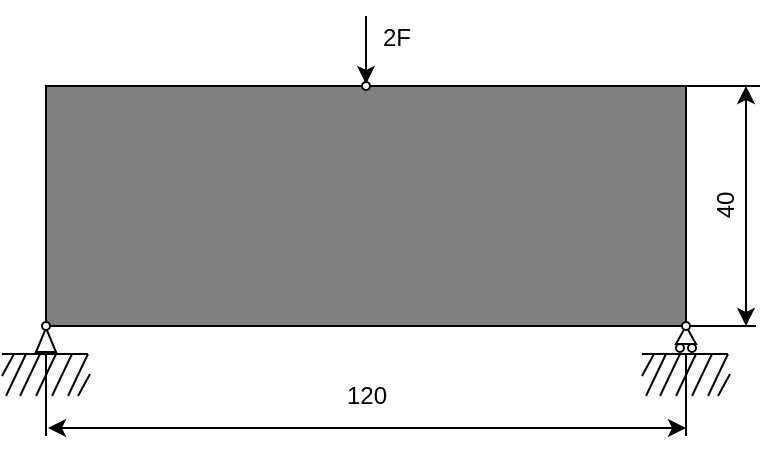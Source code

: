 <mxfile version="26.2.12">
  <diagram name="第 1 页" id="ymwS_IY8MIXRyYueqAV2">
    <mxGraphModel dx="788" dy="468" grid="1" gridSize="10" guides="1" tooltips="1" connect="1" arrows="1" fold="1" page="1" pageScale="1" pageWidth="1169" pageHeight="827" math="0" shadow="0">
      <root>
        <mxCell id="0" />
        <mxCell id="1" parent="0" />
        <mxCell id="MRQA57uDgicTAVU72iBn-24" value="" style="triangle;whiteSpace=wrap;html=1;direction=north;strokeWidth=1;" parent="1" vertex="1">
          <mxGeometry x="755" y="379" width="10" height="9" as="geometry" />
        </mxCell>
        <mxCell id="_RP0dMVc5jquQAwwALMM-1" value="" style="rounded=0;whiteSpace=wrap;html=1;fillStyle=auto;fillColor=#808080;" parent="1" vertex="1">
          <mxGeometry x="440" y="259" width="320" height="120" as="geometry" />
        </mxCell>
        <mxCell id="Vg7lrB8-2E0x5ShmS8df-7" value="" style="endArrow=none;html=1;rounded=0;" parent="1" edge="1">
          <mxGeometry width="50" height="50" relative="1" as="geometry">
            <mxPoint x="795" y="379" as="sourcePoint" />
            <mxPoint x="760" y="379" as="targetPoint" />
          </mxGeometry>
        </mxCell>
        <mxCell id="_RP0dMVc5jquQAwwALMM-17" value="" style="endArrow=classic;html=1;rounded=0;" parent="1" edge="1">
          <mxGeometry width="50" height="50" relative="1" as="geometry">
            <mxPoint x="600" y="224" as="sourcePoint" />
            <mxPoint x="600" y="258" as="targetPoint" />
          </mxGeometry>
        </mxCell>
        <mxCell id="ljivYINf26XFpLEp_7z6-9" value="" style="ellipse;whiteSpace=wrap;html=1;aspect=fixed;strokeWidth=1;" parent="1" vertex="1">
          <mxGeometry x="758" y="377" width="4" height="4" as="geometry" />
        </mxCell>
        <mxCell id="ljivYINf26XFpLEp_7z6-10" value="" style="endArrow=none;html=1;rounded=0;" parent="1" edge="1">
          <mxGeometry width="50" height="50" relative="1" as="geometry">
            <mxPoint x="750" y="393" as="sourcePoint" />
            <mxPoint x="740" y="414" as="targetPoint" />
          </mxGeometry>
        </mxCell>
        <mxCell id="ljivYINf26XFpLEp_7z6-22" value="" style="endArrow=none;html=1;rounded=0;" parent="1" edge="1">
          <mxGeometry width="50" height="50" relative="1" as="geometry">
            <mxPoint x="781" y="393" as="sourcePoint" />
            <mxPoint x="738" y="393" as="targetPoint" />
          </mxGeometry>
        </mxCell>
        <mxCell id="ljivYINf26XFpLEp_7z6-23" value="" style="endArrow=none;html=1;rounded=0;" parent="1" edge="1">
          <mxGeometry width="50" height="50" relative="1" as="geometry">
            <mxPoint x="757" y="393" as="sourcePoint" />
            <mxPoint x="747" y="414" as="targetPoint" />
          </mxGeometry>
        </mxCell>
        <mxCell id="ljivYINf26XFpLEp_7z6-24" value="" style="endArrow=none;html=1;rounded=0;" parent="1" edge="1">
          <mxGeometry width="50" height="50" relative="1" as="geometry">
            <mxPoint x="765" y="393" as="sourcePoint" />
            <mxPoint x="755" y="414" as="targetPoint" />
          </mxGeometry>
        </mxCell>
        <mxCell id="ljivYINf26XFpLEp_7z6-25" value="" style="endArrow=none;html=1;rounded=0;" parent="1" edge="1">
          <mxGeometry width="50" height="50" relative="1" as="geometry">
            <mxPoint x="773" y="393" as="sourcePoint" />
            <mxPoint x="763" y="414" as="targetPoint" />
          </mxGeometry>
        </mxCell>
        <mxCell id="ljivYINf26XFpLEp_7z6-26" value="" style="endArrow=none;html=1;rounded=0;startSize=6;" parent="1" edge="1">
          <mxGeometry width="50" height="50" relative="1" as="geometry">
            <mxPoint x="744" y="393" as="sourcePoint" />
            <mxPoint x="738" y="404" as="targetPoint" />
          </mxGeometry>
        </mxCell>
        <mxCell id="ljivYINf26XFpLEp_7z6-28" value="" style="endArrow=none;html=1;rounded=0;" parent="1" edge="1">
          <mxGeometry width="50" height="50" relative="1" as="geometry">
            <mxPoint x="781" y="393" as="sourcePoint" />
            <mxPoint x="771" y="414" as="targetPoint" />
          </mxGeometry>
        </mxCell>
        <mxCell id="ljivYINf26XFpLEp_7z6-29" value="" style="endArrow=none;html=1;rounded=0;startSize=6;" parent="1" edge="1">
          <mxGeometry width="50" height="50" relative="1" as="geometry">
            <mxPoint x="782" y="403" as="sourcePoint" />
            <mxPoint x="776" y="414" as="targetPoint" />
          </mxGeometry>
        </mxCell>
        <mxCell id="qnAz9l0GQETao4ylGaTY-8" value="" style="ellipse;whiteSpace=wrap;html=1;aspect=fixed;strokeWidth=1;" parent="1" vertex="1">
          <mxGeometry x="755" y="388" width="4" height="4" as="geometry" />
        </mxCell>
        <mxCell id="qnAz9l0GQETao4ylGaTY-9" value="" style="ellipse;whiteSpace=wrap;html=1;aspect=fixed;strokeWidth=1;" parent="1" vertex="1">
          <mxGeometry x="761" y="388" width="4" height="4" as="geometry" />
        </mxCell>
        <mxCell id="Vg7lrB8-2E0x5ShmS8df-1" value="2F" style="text;html=1;align=center;verticalAlign=middle;resizable=0;points=[];autosize=1;strokeColor=none;fillColor=none;" parent="1" vertex="1">
          <mxGeometry x="595" y="220" width="40" height="30" as="geometry" />
        </mxCell>
        <mxCell id="Vg7lrB8-2E0x5ShmS8df-3" value="" style="endArrow=none;html=1;rounded=0;" parent="1" edge="1">
          <mxGeometry width="50" height="50" relative="1" as="geometry">
            <mxPoint x="760" y="434" as="sourcePoint" />
            <mxPoint x="760" y="393" as="targetPoint" />
          </mxGeometry>
        </mxCell>
        <mxCell id="Vg7lrB8-2E0x5ShmS8df-4" value="" style="endArrow=classic;startArrow=classic;html=1;rounded=0;" parent="1" edge="1">
          <mxGeometry width="50" height="50" relative="1" as="geometry">
            <mxPoint x="441" y="430" as="sourcePoint" />
            <mxPoint x="760" y="430" as="targetPoint" />
          </mxGeometry>
        </mxCell>
        <mxCell id="Vg7lrB8-2E0x5ShmS8df-5" value="120" style="text;html=1;align=center;verticalAlign=middle;resizable=0;points=[];autosize=1;strokeColor=none;fillColor=none;" parent="1" vertex="1">
          <mxGeometry x="580" y="399" width="40" height="30" as="geometry" />
        </mxCell>
        <mxCell id="Vg7lrB8-2E0x5ShmS8df-6" value="" style="endArrow=none;html=1;rounded=0;" parent="1" edge="1">
          <mxGeometry width="50" height="50" relative="1" as="geometry">
            <mxPoint x="797" y="259" as="sourcePoint" />
            <mxPoint x="760" y="259" as="targetPoint" />
          </mxGeometry>
        </mxCell>
        <mxCell id="Vg7lrB8-2E0x5ShmS8df-8" value="" style="endArrow=classic;startArrow=classic;html=1;rounded=0;" parent="1" edge="1">
          <mxGeometry width="50" height="50" relative="1" as="geometry">
            <mxPoint x="790" y="379" as="sourcePoint" />
            <mxPoint x="790" y="259" as="targetPoint" />
          </mxGeometry>
        </mxCell>
        <mxCell id="Vg7lrB8-2E0x5ShmS8df-9" value="40" style="text;html=1;align=center;verticalAlign=middle;resizable=0;points=[];autosize=1;strokeColor=none;fillColor=none;rotation=270;" parent="1" vertex="1">
          <mxGeometry x="760" y="304" width="40" height="30" as="geometry" />
        </mxCell>
        <mxCell id="MRQA57uDgicTAVU72iBn-1" value="" style="ellipse;whiteSpace=wrap;html=1;aspect=fixed;strokeWidth=1;direction=south;" parent="1" vertex="1">
          <mxGeometry x="598" y="257" width="4" height="4" as="geometry" />
        </mxCell>
        <mxCell id="MRQA57uDgicTAVU72iBn-23" value="" style="group" parent="1" vertex="1" connectable="0">
          <mxGeometry x="418" y="380" width="44" height="34" as="geometry" />
        </mxCell>
        <mxCell id="qnAz9l0GQETao4ylGaTY-4" value="" style="triangle;whiteSpace=wrap;html=1;direction=north;strokeWidth=1;" parent="MRQA57uDgicTAVU72iBn-23" vertex="1">
          <mxGeometry x="17" width="10" height="12" as="geometry" />
        </mxCell>
        <mxCell id="MRQA57uDgicTAVU72iBn-13" value="" style="endArrow=none;html=1;rounded=0;" parent="MRQA57uDgicTAVU72iBn-23" edge="1">
          <mxGeometry width="50" height="50" relative="1" as="geometry">
            <mxPoint x="12" y="13" as="sourcePoint" />
            <mxPoint x="2" y="34" as="targetPoint" />
          </mxGeometry>
        </mxCell>
        <mxCell id="MRQA57uDgicTAVU72iBn-14" value="" style="endArrow=none;html=1;rounded=0;" parent="MRQA57uDgicTAVU72iBn-23" edge="1">
          <mxGeometry width="50" height="50" relative="1" as="geometry">
            <mxPoint x="43" y="13" as="sourcePoint" />
            <mxPoint y="13" as="targetPoint" />
          </mxGeometry>
        </mxCell>
        <mxCell id="MRQA57uDgicTAVU72iBn-15" value="" style="endArrow=none;html=1;rounded=0;" parent="MRQA57uDgicTAVU72iBn-23" edge="1">
          <mxGeometry width="50" height="50" relative="1" as="geometry">
            <mxPoint x="19" y="13" as="sourcePoint" />
            <mxPoint x="9" y="34" as="targetPoint" />
          </mxGeometry>
        </mxCell>
        <mxCell id="MRQA57uDgicTAVU72iBn-16" value="" style="endArrow=none;html=1;rounded=0;" parent="MRQA57uDgicTAVU72iBn-23" edge="1">
          <mxGeometry width="50" height="50" relative="1" as="geometry">
            <mxPoint x="27" y="13" as="sourcePoint" />
            <mxPoint x="17" y="34" as="targetPoint" />
          </mxGeometry>
        </mxCell>
        <mxCell id="MRQA57uDgicTAVU72iBn-17" value="" style="endArrow=none;html=1;rounded=0;" parent="MRQA57uDgicTAVU72iBn-23" edge="1">
          <mxGeometry width="50" height="50" relative="1" as="geometry">
            <mxPoint x="35" y="13" as="sourcePoint" />
            <mxPoint x="25" y="34" as="targetPoint" />
          </mxGeometry>
        </mxCell>
        <mxCell id="MRQA57uDgicTAVU72iBn-18" value="" style="endArrow=none;html=1;rounded=0;startSize=6;" parent="MRQA57uDgicTAVU72iBn-23" edge="1">
          <mxGeometry width="50" height="50" relative="1" as="geometry">
            <mxPoint x="6" y="13" as="sourcePoint" />
            <mxPoint y="24" as="targetPoint" />
          </mxGeometry>
        </mxCell>
        <mxCell id="MRQA57uDgicTAVU72iBn-19" value="" style="endArrow=none;html=1;rounded=0;" parent="MRQA57uDgicTAVU72iBn-23" edge="1">
          <mxGeometry width="50" height="50" relative="1" as="geometry">
            <mxPoint x="43" y="13" as="sourcePoint" />
            <mxPoint x="33" y="34" as="targetPoint" />
          </mxGeometry>
        </mxCell>
        <mxCell id="MRQA57uDgicTAVU72iBn-20" value="" style="endArrow=none;html=1;rounded=0;startSize=6;" parent="MRQA57uDgicTAVU72iBn-23" edge="1">
          <mxGeometry width="50" height="50" relative="1" as="geometry">
            <mxPoint x="44" y="23" as="sourcePoint" />
            <mxPoint x="38" y="34" as="targetPoint" />
          </mxGeometry>
        </mxCell>
        <mxCell id="qnAz9l0GQETao4ylGaTY-15" value="" style="ellipse;whiteSpace=wrap;html=1;aspect=fixed;strokeWidth=1;direction=south;" parent="1" vertex="1">
          <mxGeometry x="438" y="377" width="4" height="4" as="geometry" />
        </mxCell>
        <mxCell id="MRQA57uDgicTAVU72iBn-25" value="" style="endArrow=none;html=1;rounded=0;" parent="1" edge="1">
          <mxGeometry width="50" height="50" relative="1" as="geometry">
            <mxPoint x="440" y="434" as="sourcePoint" />
            <mxPoint x="440" y="393" as="targetPoint" />
          </mxGeometry>
        </mxCell>
      </root>
    </mxGraphModel>
  </diagram>
</mxfile>
